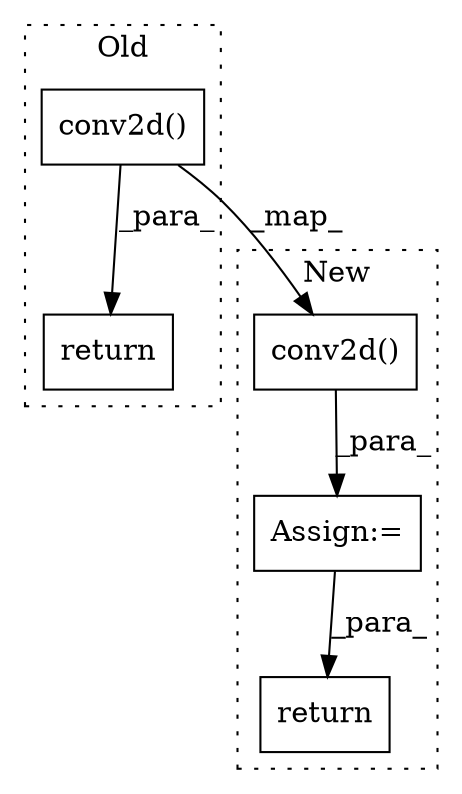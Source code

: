 digraph G {
subgraph cluster0 {
1 [label="conv2d()" a="75" s="5659,5812" l="22,10" shape="box"];
4 [label="return" a="93" s="5652" l="7" shape="box"];
label = "Old";
style="dotted";
}
subgraph cluster1 {
2 [label="conv2d()" a="75" s="5700,5853" l="22,10" shape="box"];
3 [label="return" a="93" s="5872" l="7" shape="box"];
5 [label="Assign:=" a="68" s="5697" l="3" shape="box"];
label = "New";
style="dotted";
}
1 -> 4 [label="_para_"];
1 -> 2 [label="_map_"];
2 -> 5 [label="_para_"];
5 -> 3 [label="_para_"];
}